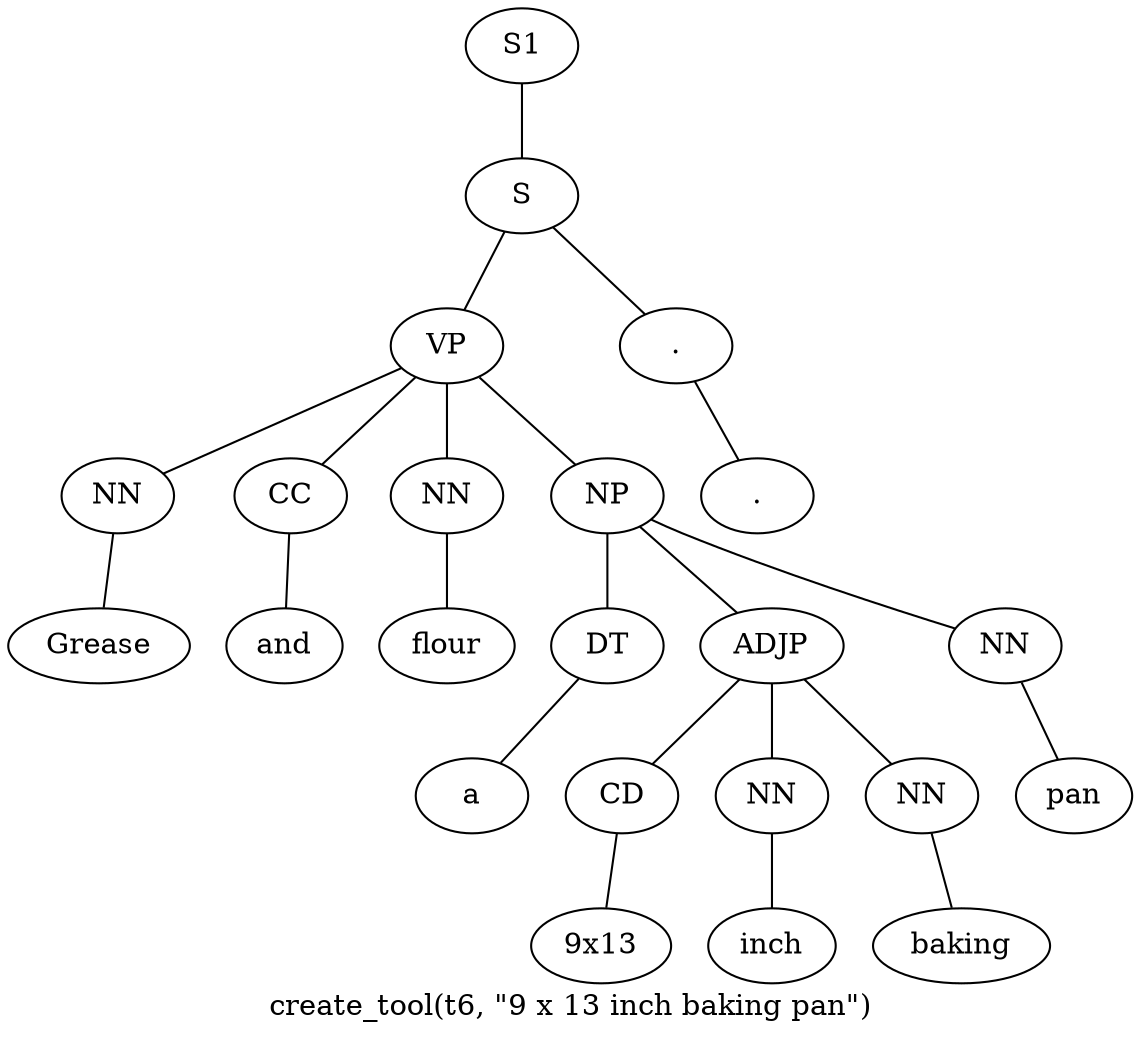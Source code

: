 graph SyntaxGraph {
	label = "create_tool(t6, \"9 x 13 inch baking pan\")";
	Node0 [label="S1"];
	Node1 [label="S"];
	Node2 [label="VP"];
	Node3 [label="NN"];
	Node4 [label="Grease"];
	Node5 [label="CC"];
	Node6 [label="and"];
	Node7 [label="NN"];
	Node8 [label="flour"];
	Node9 [label="NP"];
	Node10 [label="DT"];
	Node11 [label="a"];
	Node12 [label="ADJP"];
	Node13 [label="CD"];
	Node14 [label="9x13"];
	Node15 [label="NN"];
	Node16 [label="inch"];
	Node17 [label="NN"];
	Node18 [label="baking"];
	Node19 [label="NN"];
	Node20 [label="pan"];
	Node21 [label="."];
	Node22 [label="."];

	Node0 -- Node1;
	Node1 -- Node2;
	Node1 -- Node21;
	Node2 -- Node3;
	Node2 -- Node5;
	Node2 -- Node7;
	Node2 -- Node9;
	Node3 -- Node4;
	Node5 -- Node6;
	Node7 -- Node8;
	Node9 -- Node10;
	Node9 -- Node12;
	Node9 -- Node19;
	Node10 -- Node11;
	Node12 -- Node13;
	Node12 -- Node15;
	Node12 -- Node17;
	Node13 -- Node14;
	Node15 -- Node16;
	Node17 -- Node18;
	Node19 -- Node20;
	Node21 -- Node22;
}